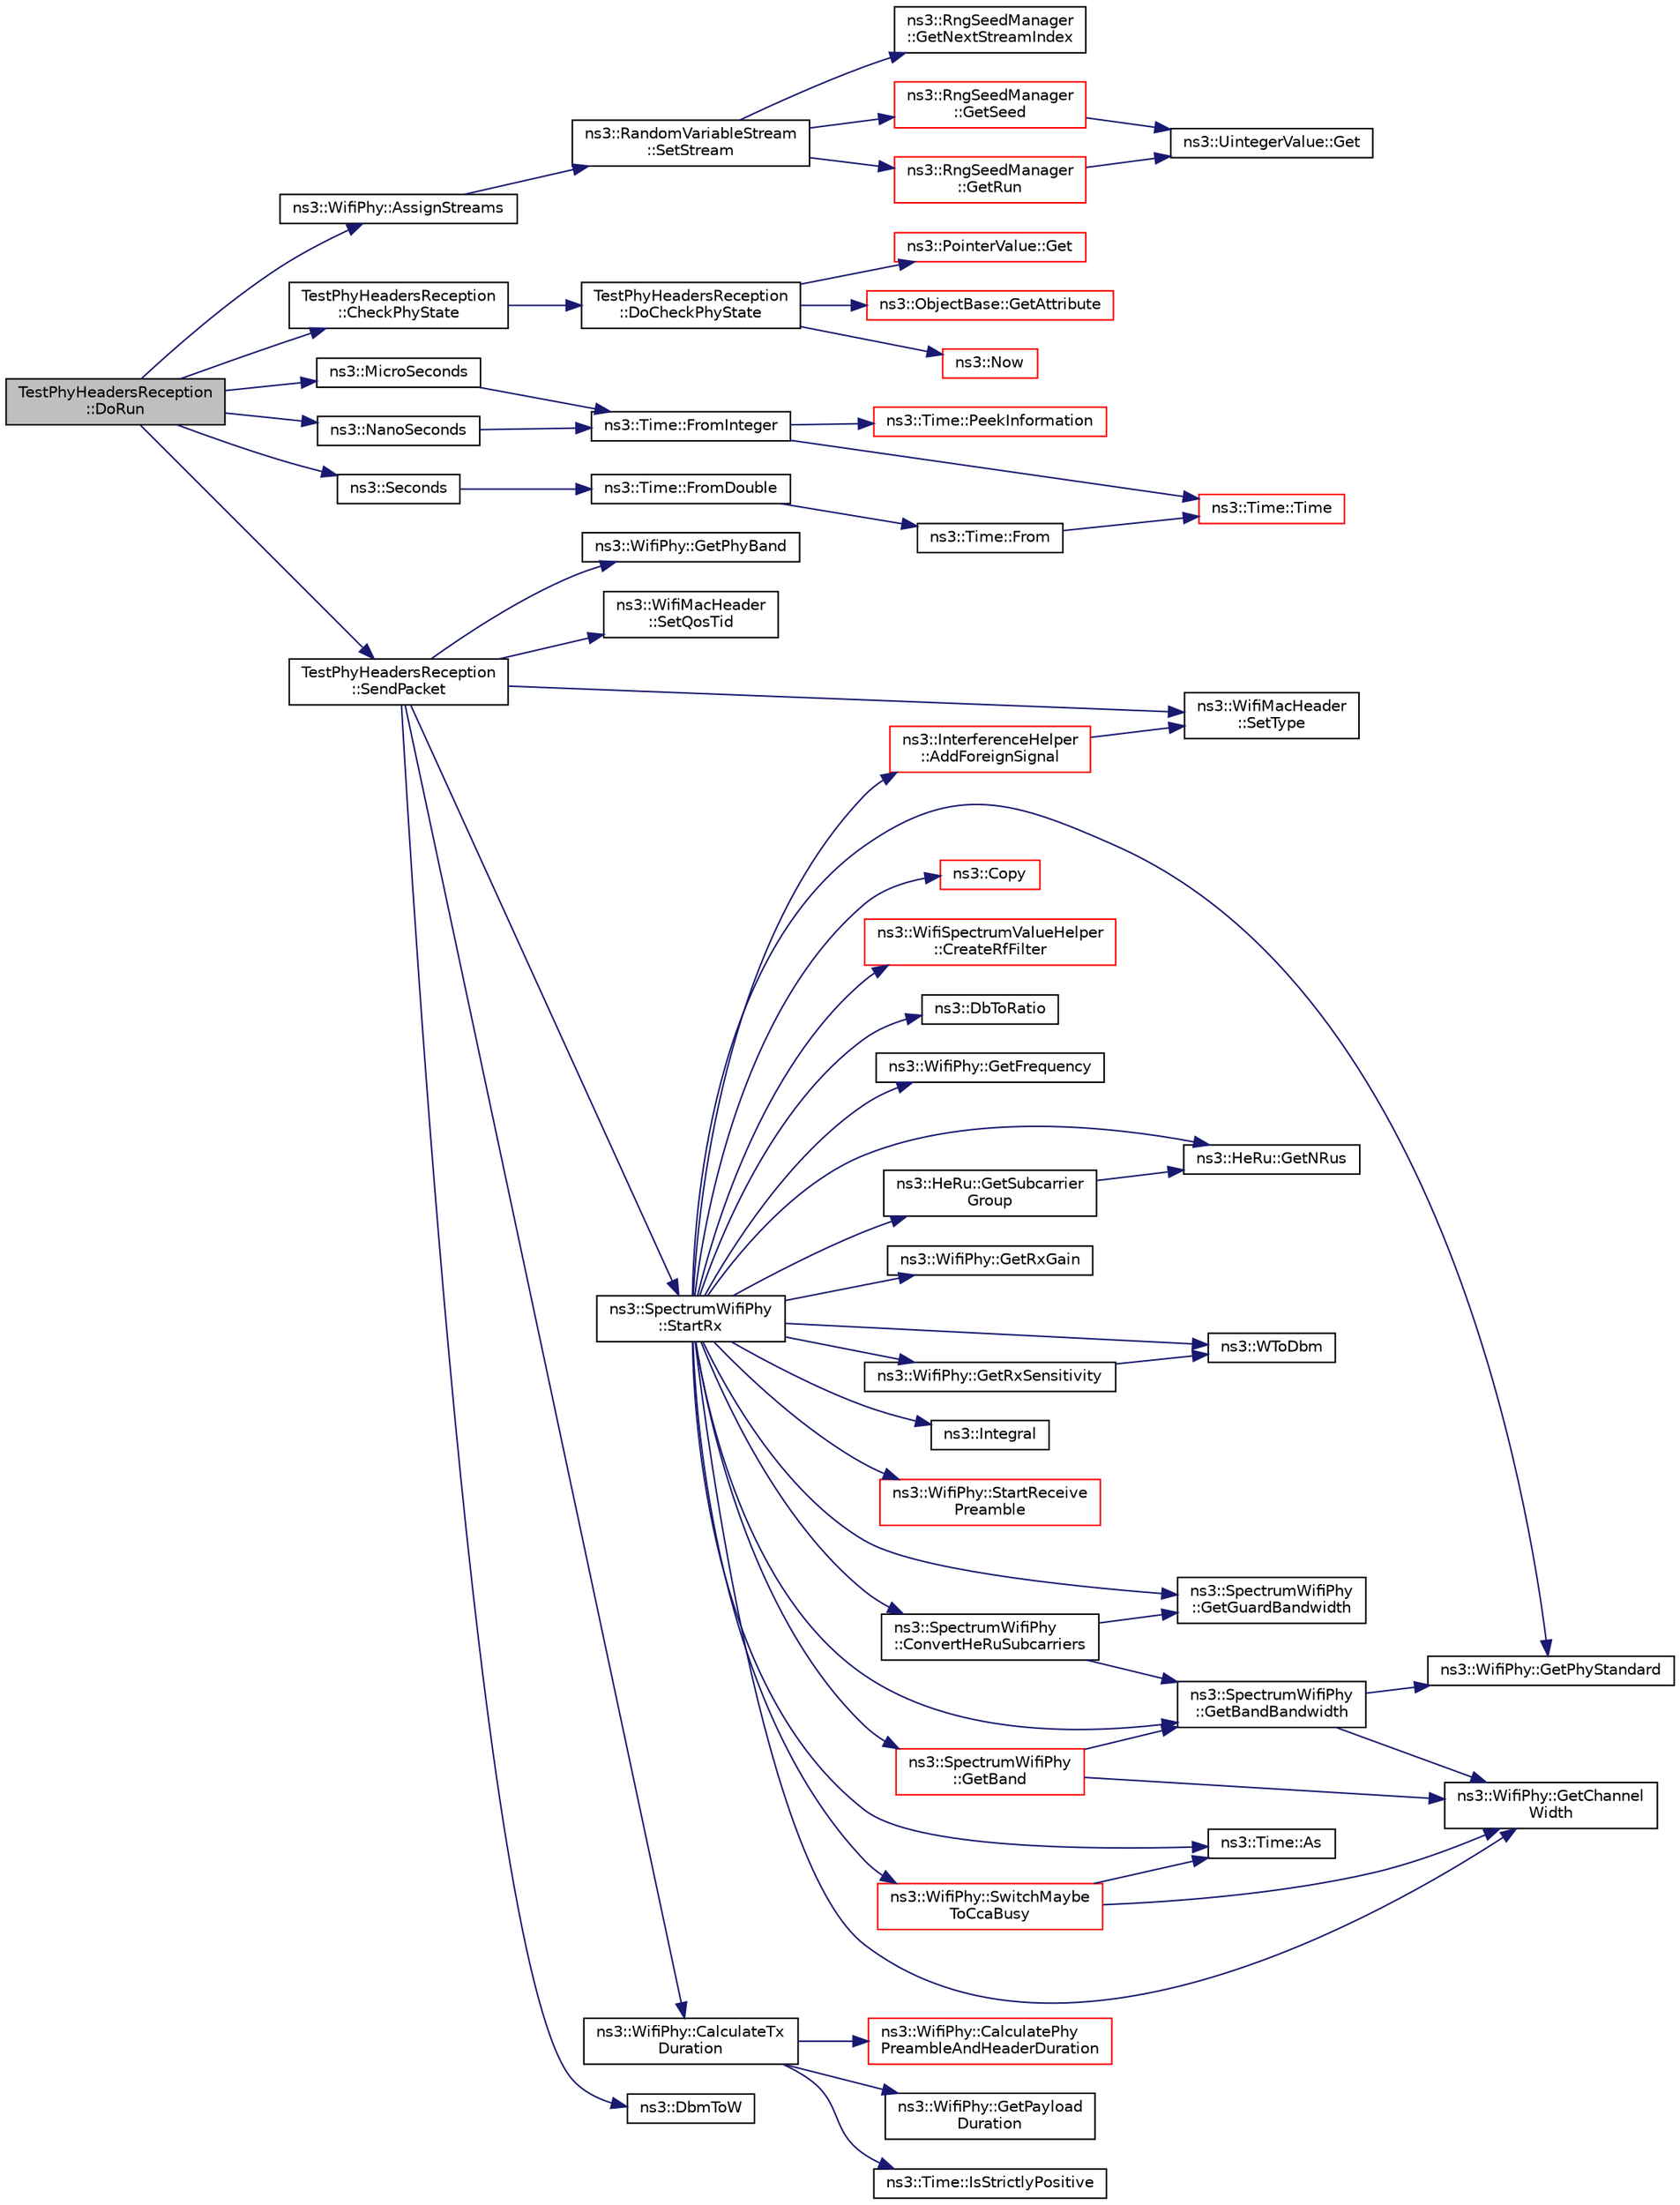 digraph "TestPhyHeadersReception::DoRun"
{
 // LATEX_PDF_SIZE
  edge [fontname="Helvetica",fontsize="10",labelfontname="Helvetica",labelfontsize="10"];
  node [fontname="Helvetica",fontsize="10",shape=record];
  rankdir="LR";
  Node1 [label="TestPhyHeadersReception\l::DoRun",height=0.2,width=0.4,color="black", fillcolor="grey75", style="filled", fontcolor="black",tooltip="Implementation to actually run this TestCase."];
  Node1 -> Node2 [color="midnightblue",fontsize="10",style="solid",fontname="Helvetica"];
  Node2 [label="ns3::WifiPhy::AssignStreams",height=0.2,width=0.4,color="black", fillcolor="white", style="filled",URL="$classns3_1_1_wifi_phy.html#afb67fffd3cfed4a799b1c92544dc0b55",tooltip="Assign a fixed random variable stream number to the random variables used by this model."];
  Node2 -> Node3 [color="midnightblue",fontsize="10",style="solid",fontname="Helvetica"];
  Node3 [label="ns3::RandomVariableStream\l::SetStream",height=0.2,width=0.4,color="black", fillcolor="white", style="filled",URL="$classns3_1_1_random_variable_stream.html#add11aaf975607746b7e271d300659a94",tooltip="Specifies the stream number for the RngStream."];
  Node3 -> Node4 [color="midnightblue",fontsize="10",style="solid",fontname="Helvetica"];
  Node4 [label="ns3::RngSeedManager\l::GetNextStreamIndex",height=0.2,width=0.4,color="black", fillcolor="white", style="filled",URL="$classns3_1_1_rng_seed_manager.html#ac109366285260eb4c1e124862d2fd4ad",tooltip="Get the next automatically assigned stream index."];
  Node3 -> Node5 [color="midnightblue",fontsize="10",style="solid",fontname="Helvetica"];
  Node5 [label="ns3::RngSeedManager\l::GetRun",height=0.2,width=0.4,color="red", fillcolor="white", style="filled",URL="$classns3_1_1_rng_seed_manager.html#afaf1b845d2523df05ca341a930de24b3",tooltip="Get the current run number."];
  Node5 -> Node6 [color="midnightblue",fontsize="10",style="solid",fontname="Helvetica"];
  Node6 [label="ns3::UintegerValue::Get",height=0.2,width=0.4,color="black", fillcolor="white", style="filled",URL="$classns3_1_1_uinteger_value.html#a82f7ad2ff90cfebf9f6292bb6ace0a05",tooltip=" "];
  Node3 -> Node9 [color="midnightblue",fontsize="10",style="solid",fontname="Helvetica"];
  Node9 [label="ns3::RngSeedManager\l::GetSeed",height=0.2,width=0.4,color="red", fillcolor="white", style="filled",URL="$classns3_1_1_rng_seed_manager.html#a09f2d185f02aac599cd5a244c4b73ba5",tooltip="Get the current seed value which will be used by all subsequently instantiated RandomVariableStream o..."];
  Node9 -> Node6 [color="midnightblue",fontsize="10",style="solid",fontname="Helvetica"];
  Node1 -> Node10 [color="midnightblue",fontsize="10",style="solid",fontname="Helvetica"];
  Node10 [label="TestPhyHeadersReception\l::CheckPhyState",height=0.2,width=0.4,color="black", fillcolor="white", style="filled",URL="$class_test_phy_headers_reception.html#aa4997f5f930d92073560e8af797cc7ea",tooltip="Schedule now to check the PHY state."];
  Node10 -> Node11 [color="midnightblue",fontsize="10",style="solid",fontname="Helvetica"];
  Node11 [label="TestPhyHeadersReception\l::DoCheckPhyState",height=0.2,width=0.4,color="black", fillcolor="white", style="filled",URL="$class_test_phy_headers_reception.html#abfa5ffaefa260ac7a3ad27f8fe197a15",tooltip="Check the PHY state now."];
  Node11 -> Node12 [color="midnightblue",fontsize="10",style="solid",fontname="Helvetica"];
  Node12 [label="ns3::PointerValue::Get",height=0.2,width=0.4,color="red", fillcolor="white", style="filled",URL="$classns3_1_1_pointer_value.html#a13334c3a4ada0f439bdad5190a0994c7",tooltip=" "];
  Node11 -> Node14 [color="midnightblue",fontsize="10",style="solid",fontname="Helvetica"];
  Node14 [label="ns3::ObjectBase::GetAttribute",height=0.2,width=0.4,color="red", fillcolor="white", style="filled",URL="$classns3_1_1_object_base.html#ad9ae872b7308ebbeb80015f4e765c2d2",tooltip="Get the value of an attribute, raising fatal errors if unsuccessful."];
  Node11 -> Node16 [color="midnightblue",fontsize="10",style="solid",fontname="Helvetica"];
  Node16 [label="ns3::Now",height=0.2,width=0.4,color="red", fillcolor="white", style="filled",URL="$group__simulator.html#gac3635e2e87f7ce316c89290ee1b01d0d",tooltip="create an ns3::Time instance which contains the current simulation time."];
  Node1 -> Node65 [color="midnightblue",fontsize="10",style="solid",fontname="Helvetica"];
  Node65 [label="ns3::MicroSeconds",height=0.2,width=0.4,color="black", fillcolor="white", style="filled",URL="$group__timecivil.html#ga17465a639c8d1464e76538afdd78a9f0",tooltip="Construct a Time in the indicated unit."];
  Node65 -> Node66 [color="midnightblue",fontsize="10",style="solid",fontname="Helvetica"];
  Node66 [label="ns3::Time::FromInteger",height=0.2,width=0.4,color="black", fillcolor="white", style="filled",URL="$classns3_1_1_time.html#a3e742c67b2764e75ff95f9b754d43fe9",tooltip="Create a Time equal to value in unit unit."];
  Node66 -> Node67 [color="midnightblue",fontsize="10",style="solid",fontname="Helvetica"];
  Node67 [label="ns3::Time::Time",height=0.2,width=0.4,color="red", fillcolor="white", style="filled",URL="$classns3_1_1_time.html#a8a39dc1b8cbbd7fe6d940e492d1b925e",tooltip="Default constructor, with value 0."];
  Node66 -> Node70 [color="midnightblue",fontsize="10",style="solid",fontname="Helvetica"];
  Node70 [label="ns3::Time::PeekInformation",height=0.2,width=0.4,color="red", fillcolor="white", style="filled",URL="$classns3_1_1_time.html#a0b023c55c20582aa7c1781aacf128034",tooltip="Get the Information record for timeUnit for the current Resolution."];
  Node1 -> Node75 [color="midnightblue",fontsize="10",style="solid",fontname="Helvetica"];
  Node75 [label="ns3::NanoSeconds",height=0.2,width=0.4,color="black", fillcolor="white", style="filled",URL="$group__timecivil.html#ga281d64bcb4dad96267d83c7688ec433f",tooltip="Construct a Time in the indicated unit."];
  Node75 -> Node66 [color="midnightblue",fontsize="10",style="solid",fontname="Helvetica"];
  Node1 -> Node76 [color="midnightblue",fontsize="10",style="solid",fontname="Helvetica"];
  Node76 [label="ns3::Seconds",height=0.2,width=0.4,color="black", fillcolor="white", style="filled",URL="$group__timecivil.html#ga33c34b816f8ff6628e33d5c8e9713b9e",tooltip="Construct a Time in the indicated unit."];
  Node76 -> Node73 [color="midnightblue",fontsize="10",style="solid",fontname="Helvetica"];
  Node73 [label="ns3::Time::FromDouble",height=0.2,width=0.4,color="black", fillcolor="white", style="filled",URL="$classns3_1_1_time.html#a60e845f4a74e62495b86356afe604cb4",tooltip="Create a Time equal to value in unit unit."];
  Node73 -> Node74 [color="midnightblue",fontsize="10",style="solid",fontname="Helvetica"];
  Node74 [label="ns3::Time::From",height=0.2,width=0.4,color="black", fillcolor="white", style="filled",URL="$classns3_1_1_time.html#a34e4acc13d0e08cc8cb9cd3b838b9baf",tooltip="Create a Time in the current unit."];
  Node74 -> Node67 [color="midnightblue",fontsize="10",style="solid",fontname="Helvetica"];
  Node1 -> Node77 [color="midnightblue",fontsize="10",style="solid",fontname="Helvetica"];
  Node77 [label="TestPhyHeadersReception\l::SendPacket",height=0.2,width=0.4,color="black", fillcolor="white", style="filled",URL="$class_test_phy_headers_reception.html#a1298a9f1b235059ffafff8987a932625",tooltip="Send packet function."];
  Node77 -> Node78 [color="midnightblue",fontsize="10",style="solid",fontname="Helvetica"];
  Node78 [label="ns3::WifiPhy::CalculateTx\lDuration",height=0.2,width=0.4,color="black", fillcolor="white", style="filled",URL="$classns3_1_1_wifi_phy.html#ab05d00f449ae33a33eb7a5bc2a6a5cc5",tooltip=" "];
  Node78 -> Node79 [color="midnightblue",fontsize="10",style="solid",fontname="Helvetica"];
  Node79 [label="ns3::WifiPhy::CalculatePhy\lPreambleAndHeaderDuration",height=0.2,width=0.4,color="red", fillcolor="white", style="filled",URL="$classns3_1_1_wifi_phy.html#a1793e6110ca3623131def396f487c11d",tooltip=" "];
  Node78 -> Node100 [color="midnightblue",fontsize="10",style="solid",fontname="Helvetica"];
  Node100 [label="ns3::WifiPhy::GetPayload\lDuration",height=0.2,width=0.4,color="black", fillcolor="white", style="filled",URL="$classns3_1_1_wifi_phy.html#a94ebbcb2b53ed10974ebf34a234b4bb6",tooltip=" "];
  Node78 -> Node101 [color="midnightblue",fontsize="10",style="solid",fontname="Helvetica"];
  Node101 [label="ns3::Time::IsStrictlyPositive",height=0.2,width=0.4,color="black", fillcolor="white", style="filled",URL="$classns3_1_1_time.html#a0d01aeab2308df799ea2f340d816d4c5",tooltip="Exactly equivalent to t > 0."];
  Node77 -> Node102 [color="midnightblue",fontsize="10",style="solid",fontname="Helvetica"];
  Node102 [label="ns3::DbmToW",height=0.2,width=0.4,color="black", fillcolor="white", style="filled",URL="$namespacens3.html#a5004264c5648328a038debee4aaddf0e",tooltip="Convert from dBm to Watts."];
  Node77 -> Node103 [color="midnightblue",fontsize="10",style="solid",fontname="Helvetica"];
  Node103 [label="ns3::WifiPhy::GetPhyBand",height=0.2,width=0.4,color="black", fillcolor="white", style="filled",URL="$classns3_1_1_wifi_phy.html#a2b02fa39810ecab33690e7a83660964f",tooltip="Get the configured Wi-Fi band."];
  Node77 -> Node104 [color="midnightblue",fontsize="10",style="solid",fontname="Helvetica"];
  Node104 [label="ns3::WifiMacHeader\l::SetQosTid",height=0.2,width=0.4,color="black", fillcolor="white", style="filled",URL="$classns3_1_1_wifi_mac_header.html#a84a98932f5b66cca86bdfaa9cb1bcf7b",tooltip="Set the TID for the QoS header."];
  Node77 -> Node105 [color="midnightblue",fontsize="10",style="solid",fontname="Helvetica"];
  Node105 [label="ns3::WifiMacHeader\l::SetType",height=0.2,width=0.4,color="black", fillcolor="white", style="filled",URL="$classns3_1_1_wifi_mac_header.html#a71172371f11f1cfcb3912bb03134c285",tooltip="Set Type/Subtype values with the correct values depending on the given type."];
  Node77 -> Node106 [color="midnightblue",fontsize="10",style="solid",fontname="Helvetica"];
  Node106 [label="ns3::SpectrumWifiPhy\l::StartRx",height=0.2,width=0.4,color="black", fillcolor="white", style="filled",URL="$classns3_1_1_spectrum_wifi_phy.html#aead1ebdbaf59361928cd6ffa7abc3161",tooltip="Input method for delivering a signal from the spectrum channel and low-level PHY interface to this Sp..."];
  Node106 -> Node107 [color="midnightblue",fontsize="10",style="solid",fontname="Helvetica"];
  Node107 [label="ns3::InterferenceHelper\l::AddForeignSignal",height=0.2,width=0.4,color="red", fillcolor="white", style="filled",URL="$classns3_1_1_interference_helper.html#a7266c7d6c1f2eabe7bcc08a98a5e9331",tooltip="Add a non-Wifi signal to interference helper."];
  Node107 -> Node105 [color="midnightblue",fontsize="10",style="solid",fontname="Helvetica"];
  Node106 -> Node52 [color="midnightblue",fontsize="10",style="solid",fontname="Helvetica"];
  Node52 [label="ns3::Time::As",height=0.2,width=0.4,color="black", fillcolor="white", style="filled",URL="$classns3_1_1_time.html#ad5198e31c2512226ca0e58b31fad7fd0",tooltip="Attach a unit to a Time, to facilitate output in a specific unit."];
  Node106 -> Node113 [color="midnightblue",fontsize="10",style="solid",fontname="Helvetica"];
  Node113 [label="ns3::SpectrumWifiPhy\l::ConvertHeRuSubcarriers",height=0.2,width=0.4,color="black", fillcolor="white", style="filled",URL="$classns3_1_1_spectrum_wifi_phy.html#aff1f13df5cb050725a5bca70ad7455d3",tooltip=" "];
  Node113 -> Node114 [color="midnightblue",fontsize="10",style="solid",fontname="Helvetica"];
  Node114 [label="ns3::SpectrumWifiPhy\l::GetBandBandwidth",height=0.2,width=0.4,color="black", fillcolor="white", style="filled",URL="$classns3_1_1_spectrum_wifi_phy.html#a41a29304f5453abfbc59872f6725aa56",tooltip=" "];
  Node114 -> Node115 [color="midnightblue",fontsize="10",style="solid",fontname="Helvetica"];
  Node115 [label="ns3::WifiPhy::GetChannel\lWidth",height=0.2,width=0.4,color="black", fillcolor="white", style="filled",URL="$classns3_1_1_wifi_phy.html#af55a96fc67e724abd99aeaeab826187f",tooltip=" "];
  Node114 -> Node116 [color="midnightblue",fontsize="10",style="solid",fontname="Helvetica"];
  Node116 [label="ns3::WifiPhy::GetPhyStandard",height=0.2,width=0.4,color="black", fillcolor="white", style="filled",URL="$classns3_1_1_wifi_phy.html#a74592831f3eccb4d570a0e3d82940817",tooltip="Get the configured Wi-Fi standard."];
  Node113 -> Node117 [color="midnightblue",fontsize="10",style="solid",fontname="Helvetica"];
  Node117 [label="ns3::SpectrumWifiPhy\l::GetGuardBandwidth",height=0.2,width=0.4,color="black", fillcolor="white", style="filled",URL="$classns3_1_1_spectrum_wifi_phy.html#a47d771005e6886bc1ec0d4bbe4f433ba",tooltip=" "];
  Node106 -> Node118 [color="midnightblue",fontsize="10",style="solid",fontname="Helvetica"];
  Node118 [label="ns3::Copy",height=0.2,width=0.4,color="red", fillcolor="white", style="filled",URL="$namespacens3.html#a952d99f6d759fee74dda19f308451bc1",tooltip="Return a deep copy of a Ptr."];
  Node106 -> Node119 [color="midnightblue",fontsize="10",style="solid",fontname="Helvetica"];
  Node119 [label="ns3::WifiSpectrumValueHelper\l::CreateRfFilter",height=0.2,width=0.4,color="red", fillcolor="white", style="filled",URL="$classns3_1_1_wifi_spectrum_value_helper.html#af9baff9dc6d17faa49304680616fd327",tooltip="Create a spectral density corresponding to the RF filter."];
  Node106 -> Node126 [color="midnightblue",fontsize="10",style="solid",fontname="Helvetica"];
  Node126 [label="ns3::DbToRatio",height=0.2,width=0.4,color="black", fillcolor="white", style="filled",URL="$namespacens3.html#ad82c32f157b4f17d3165d6565697b64d",tooltip="Convert from dB to ratio."];
  Node106 -> Node127 [color="midnightblue",fontsize="10",style="solid",fontname="Helvetica"];
  Node127 [label="ns3::SpectrumWifiPhy\l::GetBand",height=0.2,width=0.4,color="red", fillcolor="white", style="filled",URL="$classns3_1_1_spectrum_wifi_phy.html#a5d5b3b3a00a0e571cd51b62dab5790db",tooltip="Get the start band index and the stop band index for a given band."];
  Node127 -> Node114 [color="midnightblue",fontsize="10",style="solid",fontname="Helvetica"];
  Node127 -> Node115 [color="midnightblue",fontsize="10",style="solid",fontname="Helvetica"];
  Node106 -> Node114 [color="midnightblue",fontsize="10",style="solid",fontname="Helvetica"];
  Node106 -> Node115 [color="midnightblue",fontsize="10",style="solid",fontname="Helvetica"];
  Node106 -> Node130 [color="midnightblue",fontsize="10",style="solid",fontname="Helvetica"];
  Node130 [label="ns3::WifiPhy::GetFrequency",height=0.2,width=0.4,color="black", fillcolor="white", style="filled",URL="$classns3_1_1_wifi_phy.html#afca470e272ec5c3126da63c0a6102f4c",tooltip=" "];
  Node106 -> Node117 [color="midnightblue",fontsize="10",style="solid",fontname="Helvetica"];
  Node106 -> Node133 [color="midnightblue",fontsize="10",style="solid",fontname="Helvetica"];
  Node133 [label="ns3::HeRu::GetNRus",height=0.2,width=0.4,color="black", fillcolor="white", style="filled",URL="$classns3_1_1_he_ru.html#a71cc57e71a9a37d652fcd25ab9d5140b",tooltip="Get the number of distinct RUs of the given type (number of tones) available in a HE PPDU of the give..."];
  Node106 -> Node116 [color="midnightblue",fontsize="10",style="solid",fontname="Helvetica"];
  Node106 -> Node136 [color="midnightblue",fontsize="10",style="solid",fontname="Helvetica"];
  Node136 [label="ns3::WifiPhy::GetRxGain",height=0.2,width=0.4,color="black", fillcolor="white", style="filled",URL="$classns3_1_1_wifi_phy.html#ab7e2d1d8eacfce01a5504d3d4c97476f",tooltip="Return the reception gain (dB)."];
  Node106 -> Node137 [color="midnightblue",fontsize="10",style="solid",fontname="Helvetica"];
  Node137 [label="ns3::WifiPhy::GetRxSensitivity",height=0.2,width=0.4,color="black", fillcolor="white", style="filled",URL="$classns3_1_1_wifi_phy.html#acc8eba804fc3b0118fc483954f665e22",tooltip="Return the receive sensitivity threshold (dBm)."];
  Node137 -> Node138 [color="midnightblue",fontsize="10",style="solid",fontname="Helvetica"];
  Node138 [label="ns3::WToDbm",height=0.2,width=0.4,color="black", fillcolor="white", style="filled",URL="$namespacens3.html#a256abf4ba6bab6e20f8419fff00e73e2",tooltip="Convert from Watts to dBm."];
  Node106 -> Node134 [color="midnightblue",fontsize="10",style="solid",fontname="Helvetica"];
  Node134 [label="ns3::HeRu::GetSubcarrier\lGroup",height=0.2,width=0.4,color="black", fillcolor="white", style="filled",URL="$classns3_1_1_he_ru.html#ab43abc3c32eedf5644070f3c9bb5b57e",tooltip="Get the subcarrier group of the RU having the given index among all the RUs of the given type (number..."];
  Node134 -> Node133 [color="midnightblue",fontsize="10",style="solid",fontname="Helvetica"];
  Node106 -> Node139 [color="midnightblue",fontsize="10",style="solid",fontname="Helvetica"];
  Node139 [label="ns3::Integral",height=0.2,width=0.4,color="black", fillcolor="white", style="filled",URL="$namespacens3.html#a3dd3817567502f8bc77b04e47134c070",tooltip=" "];
  Node106 -> Node140 [color="midnightblue",fontsize="10",style="solid",fontname="Helvetica"];
  Node140 [label="ns3::WifiPhy::StartReceive\lPreamble",height=0.2,width=0.4,color="red", fillcolor="white", style="filled",URL="$classns3_1_1_wifi_phy.html#af931f42dfd80e57d56822a021b13f9a7",tooltip="Start receiving the PHY preamble of a PPDU (i.e."];
  Node106 -> Node291 [color="midnightblue",fontsize="10",style="solid",fontname="Helvetica"];
  Node291 [label="ns3::WifiPhy::SwitchMaybe\lToCcaBusy",height=0.2,width=0.4,color="red", fillcolor="white", style="filled",URL="$classns3_1_1_wifi_phy.html#a75f5905e356d1cdff251043fa10c158e",tooltip="Check if PHY state should move to CCA busy state based on current state of interference tracker."];
  Node291 -> Node52 [color="midnightblue",fontsize="10",style="solid",fontname="Helvetica"];
  Node291 -> Node115 [color="midnightblue",fontsize="10",style="solid",fontname="Helvetica"];
  Node106 -> Node138 [color="midnightblue",fontsize="10",style="solid",fontname="Helvetica"];
}
